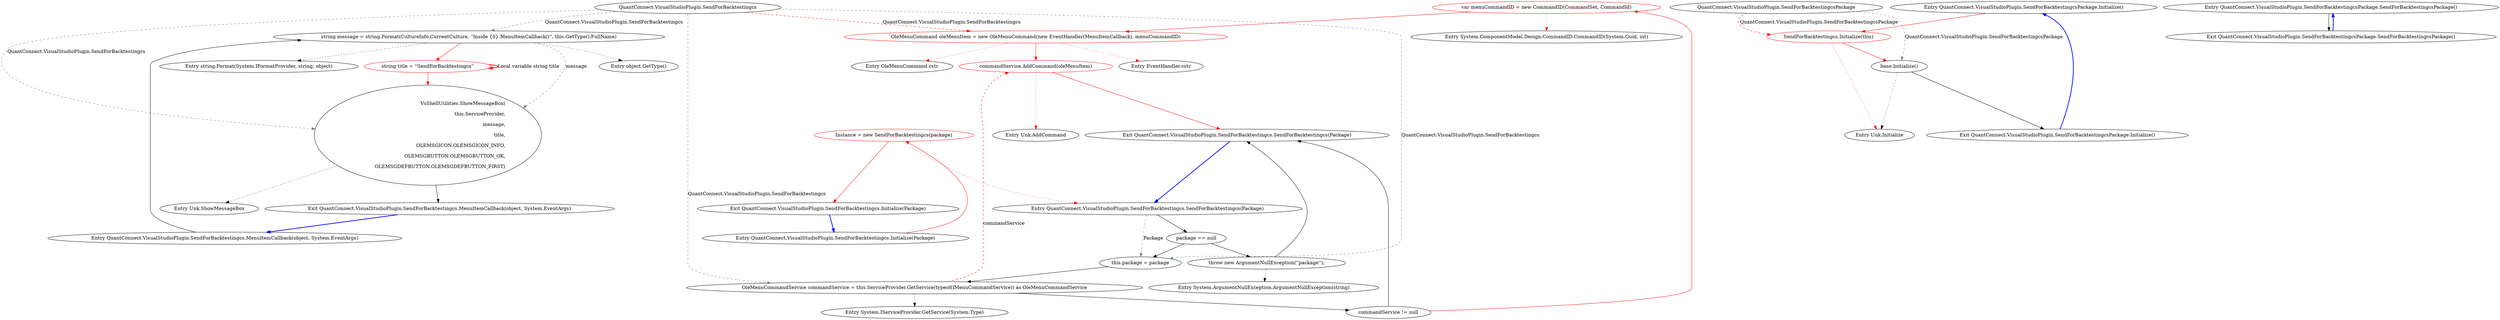 digraph  {
m1_12 [label="Entry System.ComponentModel.Design.CommandID.CommandID(System.Guid, int)", span="0-0", cluster="System.ComponentModel.Design.CommandID.CommandID(System.Guid, int)", file="SendForBacktestingcs.cs"];
m1_15 [label="Entry Unk.AddCommand", span="", cluster="Unk.AddCommand", file="SendForBacktestingcs.cs"];
m1_14 [label="Entry EventHandler.cstr", span="", cluster="EventHandler.cstr", file="SendForBacktestingcs.cs"];
m1_19 [label="Entry QuantConnect.VisualStudioPlugin.SendForBacktestingcs.MenuItemCallback(object, System.EventArgs)", span="96-96", cluster="QuantConnect.VisualStudioPlugin.SendForBacktestingcs.MenuItemCallback(object, System.EventArgs)", file="SendForBacktestingcs.cs"];
m1_20 [label="string message = string.Format(CultureInfo.CurrentCulture, ''Inside {0}.MenuItemCallback()'', this.GetType().FullName)", span="98-98", cluster="QuantConnect.VisualStudioPlugin.SendForBacktestingcs.MenuItemCallback(object, System.EventArgs)", file="SendForBacktestingcs.cs"];
m1_21 [label="string title = ''SendForBacktestingcs''", span="99-99", cluster="QuantConnect.VisualStudioPlugin.SendForBacktestingcs.MenuItemCallback(object, System.EventArgs)", color=red, community=0, file="SendForBacktestingcs.cs"];
m1_22 [label="VsShellUtilities.ShowMessageBox(\r\n                this.ServiceProvider,\r\n                message,\r\n                title,\r\n                OLEMSGICON.OLEMSGICON_INFO,\r\n                OLEMSGBUTTON.OLEMSGBUTTON_OK,\r\n                OLEMSGDEFBUTTON.OLEMSGDEFBUTTON_FIRST)", span="102-108", cluster="QuantConnect.VisualStudioPlugin.SendForBacktestingcs.MenuItemCallback(object, System.EventArgs)", file="SendForBacktestingcs.cs"];
m1_23 [label="Exit QuantConnect.VisualStudioPlugin.SendForBacktestingcs.MenuItemCallback(object, System.EventArgs)", span="96-96", cluster="QuantConnect.VisualStudioPlugin.SendForBacktestingcs.MenuItemCallback(object, System.EventArgs)", file="SendForBacktestingcs.cs"];
m1_26 [label="Entry Unk.ShowMessageBox", span="", cluster="Unk.ShowMessageBox", file="SendForBacktestingcs.cs"];
m1_10 [label="Entry System.ArgumentNullException.ArgumentNullException(string)", span="0-0", cluster="System.ArgumentNullException.ArgumentNullException(string)", file="SendForBacktestingcs.cs"];
m1_0 [label="Entry QuantConnect.VisualStudioPlugin.SendForBacktestingcs.SendForBacktestingcs(Package)", span="39-39", cluster="QuantConnect.VisualStudioPlugin.SendForBacktestingcs.SendForBacktestingcs(Package)", file="SendForBacktestingcs.cs"];
m1_1 [label="package == null", span="41-41", cluster="QuantConnect.VisualStudioPlugin.SendForBacktestingcs.SendForBacktestingcs(Package)", file="SendForBacktestingcs.cs"];
m1_3 [label="this.package = package", span="46-46", cluster="QuantConnect.VisualStudioPlugin.SendForBacktestingcs.SendForBacktestingcs(Package)", file="SendForBacktestingcs.cs"];
m1_2 [label="throw new ArgumentNullException(''package'');", span="43-43", cluster="QuantConnect.VisualStudioPlugin.SendForBacktestingcs.SendForBacktestingcs(Package)", file="SendForBacktestingcs.cs"];
m1_4 [label="OleMenuCommandService commandService = this.ServiceProvider.GetService(typeof(IMenuCommandService)) as OleMenuCommandService", span="48-48", cluster="QuantConnect.VisualStudioPlugin.SendForBacktestingcs.SendForBacktestingcs(Package)", file="SendForBacktestingcs.cs"];
m1_5 [label="commandService != null", span="49-49", cluster="QuantConnect.VisualStudioPlugin.SendForBacktestingcs.SendForBacktestingcs(Package)", file="SendForBacktestingcs.cs"];
m1_8 [label="commandService.AddCommand(oleMenuItem)", span="56-56", cluster="QuantConnect.VisualStudioPlugin.SendForBacktestingcs.SendForBacktestingcs(Package)", color=red, community=0, file="SendForBacktestingcs.cs"];
m1_6 [label="var menuCommandID = new CommandID(CommandSet, CommandId)", span="51-51", cluster="QuantConnect.VisualStudioPlugin.SendForBacktestingcs.SendForBacktestingcs(Package)", color=red, community=0, file="SendForBacktestingcs.cs"];
m1_7 [label="OleMenuCommand oleMenuItem = new OleMenuCommand(new EventHandler(MenuItemCallback), menuCommandID)", span="54-54", cluster="QuantConnect.VisualStudioPlugin.SendForBacktestingcs.SendForBacktestingcs(Package)", color=red, community=0, file="SendForBacktestingcs.cs"];
m1_9 [label="Exit QuantConnect.VisualStudioPlugin.SendForBacktestingcs.SendForBacktestingcs(Package)", span="39-39", cluster="QuantConnect.VisualStudioPlugin.SendForBacktestingcs.SendForBacktestingcs(Package)", file="SendForBacktestingcs.cs"];
m1_24 [label="Entry object.GetType()", span="0-0", cluster="object.GetType()", file="SendForBacktestingcs.cs"];
m1_25 [label="Entry string.Format(System.IFormatProvider, string, object)", span="0-0", cluster="string.Format(System.IFormatProvider, string, object)", file="SendForBacktestingcs.cs"];
m1_13 [label="Entry OleMenuCommand.cstr", span="", cluster="OleMenuCommand.cstr", file="SendForBacktestingcs.cs"];
m1_16 [label="Entry QuantConnect.VisualStudioPlugin.SendForBacktestingcs.Initialize(Package)", span="84-84", cluster="QuantConnect.VisualStudioPlugin.SendForBacktestingcs.Initialize(Package)", file="SendForBacktestingcs.cs"];
m1_17 [label="Instance = new SendForBacktestingcs(package)", span="86-86", cluster="QuantConnect.VisualStudioPlugin.SendForBacktestingcs.Initialize(Package)", color=red, community=0, file="SendForBacktestingcs.cs"];
m1_18 [label="Exit QuantConnect.VisualStudioPlugin.SendForBacktestingcs.Initialize(Package)", span="84-84", cluster="QuantConnect.VisualStudioPlugin.SendForBacktestingcs.Initialize(Package)", file="SendForBacktestingcs.cs"];
m1_11 [label="Entry System.IServiceProvider.GetService(System.Type)", span="0-0", cluster="System.IServiceProvider.GetService(System.Type)", file="SendForBacktestingcs.cs"];
m1_27 [label="QuantConnect.VisualStudioPlugin.SendForBacktestingcs", span="", file="SendForBacktestingcs.cs"];
m2_2 [label="Entry QuantConnect.VisualStudioPlugin.SendForBacktestingcsPackage.Initialize()", span="66-66", cluster="QuantConnect.VisualStudioPlugin.SendForBacktestingcsPackage.Initialize()", file="SendForBacktestingcsPackage.cs"];
m2_3 [label="SendForBacktestingcs.Initialize(this)", span="68-68", cluster="QuantConnect.VisualStudioPlugin.SendForBacktestingcsPackage.Initialize()", color=red, community=0, file="SendForBacktestingcsPackage.cs"];
m2_4 [label="base.Initialize()", span="69-69", cluster="QuantConnect.VisualStudioPlugin.SendForBacktestingcsPackage.Initialize()", file="SendForBacktestingcsPackage.cs"];
m2_5 [label="Exit QuantConnect.VisualStudioPlugin.SendForBacktestingcsPackage.Initialize()", span="66-66", cluster="QuantConnect.VisualStudioPlugin.SendForBacktestingcsPackage.Initialize()", file="SendForBacktestingcsPackage.cs"];
m2_6 [label="Entry Unk.Initialize", span="", cluster="Unk.Initialize", file="SendForBacktestingcsPackage.cs"];
m2_0 [label="Entry QuantConnect.VisualStudioPlugin.SendForBacktestingcsPackage.SendForBacktestingcsPackage()", span="52-52", cluster="QuantConnect.VisualStudioPlugin.SendForBacktestingcsPackage.SendForBacktestingcsPackage()", file="SendForBacktestingcsPackage.cs"];
m2_1 [label="Exit QuantConnect.VisualStudioPlugin.SendForBacktestingcsPackage.SendForBacktestingcsPackage()", span="52-52", cluster="QuantConnect.VisualStudioPlugin.SendForBacktestingcsPackage.SendForBacktestingcsPackage()", file="SendForBacktestingcsPackage.cs"];
m2_7 [label="QuantConnect.VisualStudioPlugin.SendForBacktestingcsPackage", span="", file="SendForBacktestingcsPackage.cs"];
m1_19 -> m1_20  [key=0, style=solid];
m1_20 -> m1_21  [key=0, style=solid, color=red];
m1_20 -> m1_24  [key=2, style=dotted];
m1_20 -> m1_25  [key=2, style=dotted];
m1_20 -> m1_22  [key=1, style=dashed, color=darkseagreen4, label=message];
m1_21 -> m1_22  [key=0, style=solid, color=red];
m1_21 -> m1_21  [key=3, color=red, style=bold, label="Local variable string title"];
m1_22 -> m1_23  [key=0, style=solid];
m1_22 -> m1_26  [key=2, style=dotted];
m1_23 -> m1_19  [key=0, style=bold, color=blue];
m1_0 -> m1_1  [key=0, style=solid];
m1_0 -> m1_3  [key=1, style=dashed, color=darkseagreen4, label=Package];
m1_1 -> m1_2  [key=0, style=solid];
m1_1 -> m1_3  [key=0, style=solid];
m1_3 -> m1_4  [key=0, style=solid];
m1_2 -> m1_9  [key=0, style=solid];
m1_2 -> m1_10  [key=2, style=dotted];
m1_4 -> m1_5  [key=0, style=solid];
m1_4 -> m1_11  [key=2, style=dotted];
m1_4 -> m1_8  [key=1, style=dashed, color=red, label=commandService];
m1_5 -> m1_6  [key=0, style=solid, color=red];
m1_5 -> m1_9  [key=0, style=solid];
m1_8 -> m1_9  [key=0, style=solid, color=red];
m1_8 -> m1_15  [key=2, style=dotted, color=red];
m1_6 -> m1_7  [key=0, style=solid, color=red];
m1_6 -> m1_12  [key=2, style=dotted, color=red];
m1_7 -> m1_8  [key=0, style=solid, color=red];
m1_7 -> m1_13  [key=2, style=dotted, color=red];
m1_7 -> m1_14  [key=2, style=dotted, color=red];
m1_9 -> m1_0  [key=0, style=bold, color=blue];
m1_16 -> m1_17  [key=0, style=solid, color=red];
m1_17 -> m1_18  [key=0, style=solid, color=red];
m1_17 -> m1_0  [key=2, style=dotted, color=red];
m1_18 -> m1_16  [key=0, style=bold, color=blue];
m1_27 -> m1_3  [key=1, style=dashed, color=darkseagreen4, label="QuantConnect.VisualStudioPlugin.SendForBacktestingcs"];
m1_27 -> m1_4  [key=1, style=dashed, color=darkseagreen4, label="QuantConnect.VisualStudioPlugin.SendForBacktestingcs"];
m1_27 -> m1_7  [key=1, style=dashed, color=red, label="QuantConnect.VisualStudioPlugin.SendForBacktestingcs"];
m1_27 -> m1_20  [key=1, style=dashed, color=darkseagreen4, label="QuantConnect.VisualStudioPlugin.SendForBacktestingcs"];
m1_27 -> m1_22  [key=1, style=dashed, color=darkseagreen4, label="QuantConnect.VisualStudioPlugin.SendForBacktestingcs"];
m2_2 -> m2_3  [key=0, style=solid, color=red];
m2_3 -> m2_4  [key=0, style=solid, color=red];
m2_3 -> m2_6  [key=2, style=dotted, color=red];
m2_4 -> m2_5  [key=0, style=solid];
m2_4 -> m2_6  [key=2, style=dotted];
m2_5 -> m2_2  [key=0, style=bold, color=blue];
m2_0 -> m2_1  [key=0, style=solid];
m2_1 -> m2_0  [key=0, style=bold, color=blue];
m2_7 -> m2_3  [key=1, style=dashed, color=red, label="QuantConnect.VisualStudioPlugin.SendForBacktestingcsPackage"];
m2_7 -> m2_4  [key=1, style=dashed, color=darkseagreen4, label="QuantConnect.VisualStudioPlugin.SendForBacktestingcsPackage"];
}
